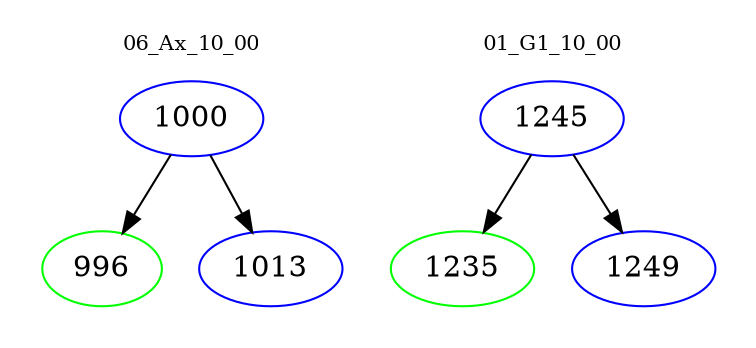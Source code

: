 digraph{
subgraph cluster_0 {
color = white
label = "06_Ax_10_00";
fontsize=10;
T0_1000 [label="1000", color="blue"]
T0_1000 -> T0_996 [color="black"]
T0_996 [label="996", color="green"]
T0_1000 -> T0_1013 [color="black"]
T0_1013 [label="1013", color="blue"]
}
subgraph cluster_1 {
color = white
label = "01_G1_10_00";
fontsize=10;
T1_1245 [label="1245", color="blue"]
T1_1245 -> T1_1235 [color="black"]
T1_1235 [label="1235", color="green"]
T1_1245 -> T1_1249 [color="black"]
T1_1249 [label="1249", color="blue"]
}
}
